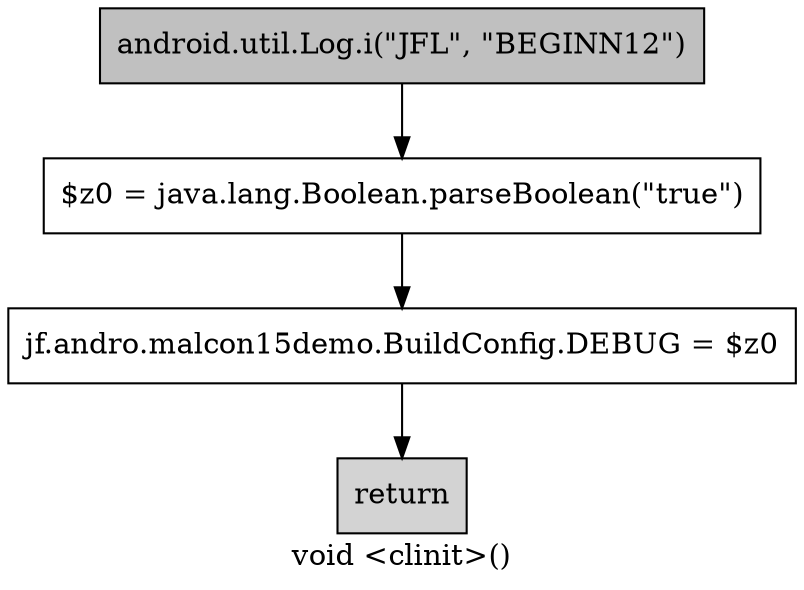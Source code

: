 digraph "<jf.andro.malcon15demo.BuildConfig: void <clinit>()>" {
    label="void <clinit>()";
    node [shape=box];
    "0" [method=23439,key=716584351,invoke_target="<android.util.Log: int i(java.lang.String,java.lang.String)>",invoke_real="<android.util.Log: int i(java.lang.String,java.lang.String)>",style=filled,fillcolor=gray,label="android.util.Log.i(\"JFL\", \"BEGINN12\")",];
    "1" [method=23439,key=1349699782,invoke_target="<java.lang.Boolean: boolean parseBoolean(java.lang.String)>",invoke_real="<java.lang.Boolean: boolean parseBoolean(java.lang.String)>",label="$z0 = java.lang.Boolean.parseBoolean(\"true\")",];
    "0"->"1";
    "2" [method=23439,key=310308877,label="jf.andro.malcon15demo.BuildConfig.DEBUG = $z0",];
    "1"->"2";
    "3" [method=23439,key=44596282,style=filled,fillcolor=lightgray,label="return",];
    "2"->"3";
}
